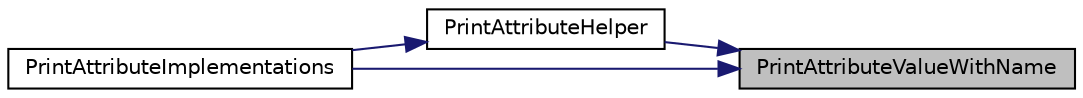 digraph "PrintAttributeValueWithName"
{
 // LATEX_PDF_SIZE
  edge [fontname="Helvetica",fontsize="10",labelfontname="Helvetica",labelfontsize="10"];
  node [fontname="Helvetica",fontsize="10",shape=record];
  rankdir="RL";
  Node1 [label="PrintAttributeValueWithName",height=0.2,width=0.4,color="black", fillcolor="grey75", style="filled", fontcolor="black",tooltip="Print the AttributeValue documentation for a class."];
  Node1 -> Node2 [dir="back",color="midnightblue",fontsize="10",style="solid",fontname="Helvetica"];
  Node2 [label="PrintAttributeHelper",height=0.2,width=0.4,color="black", fillcolor="white", style="filled",URL="$print-introspected-doxygen_8cc.html#a48f2295ab01c70e098c9003cc7a63638",tooltip="Print documentation corresponding to use of the ATTRIBUTE_HELPER_HEADER macro or ATTRIBUTE_VALUE_DEFI..."];
  Node2 -> Node3 [dir="back",color="midnightblue",fontsize="10",style="solid",fontname="Helvetica"];
  Node3 [label="PrintAttributeImplementations",height=0.2,width=0.4,color="black", fillcolor="white", style="filled",URL="$print-introspected-doxygen_8cc.html#a9a91ec3f5b65207a9c9ecec523ce7b0d",tooltip="Print documentation for Attribute implementations."];
  Node1 -> Node3 [dir="back",color="midnightblue",fontsize="10",style="solid",fontname="Helvetica"];
}

